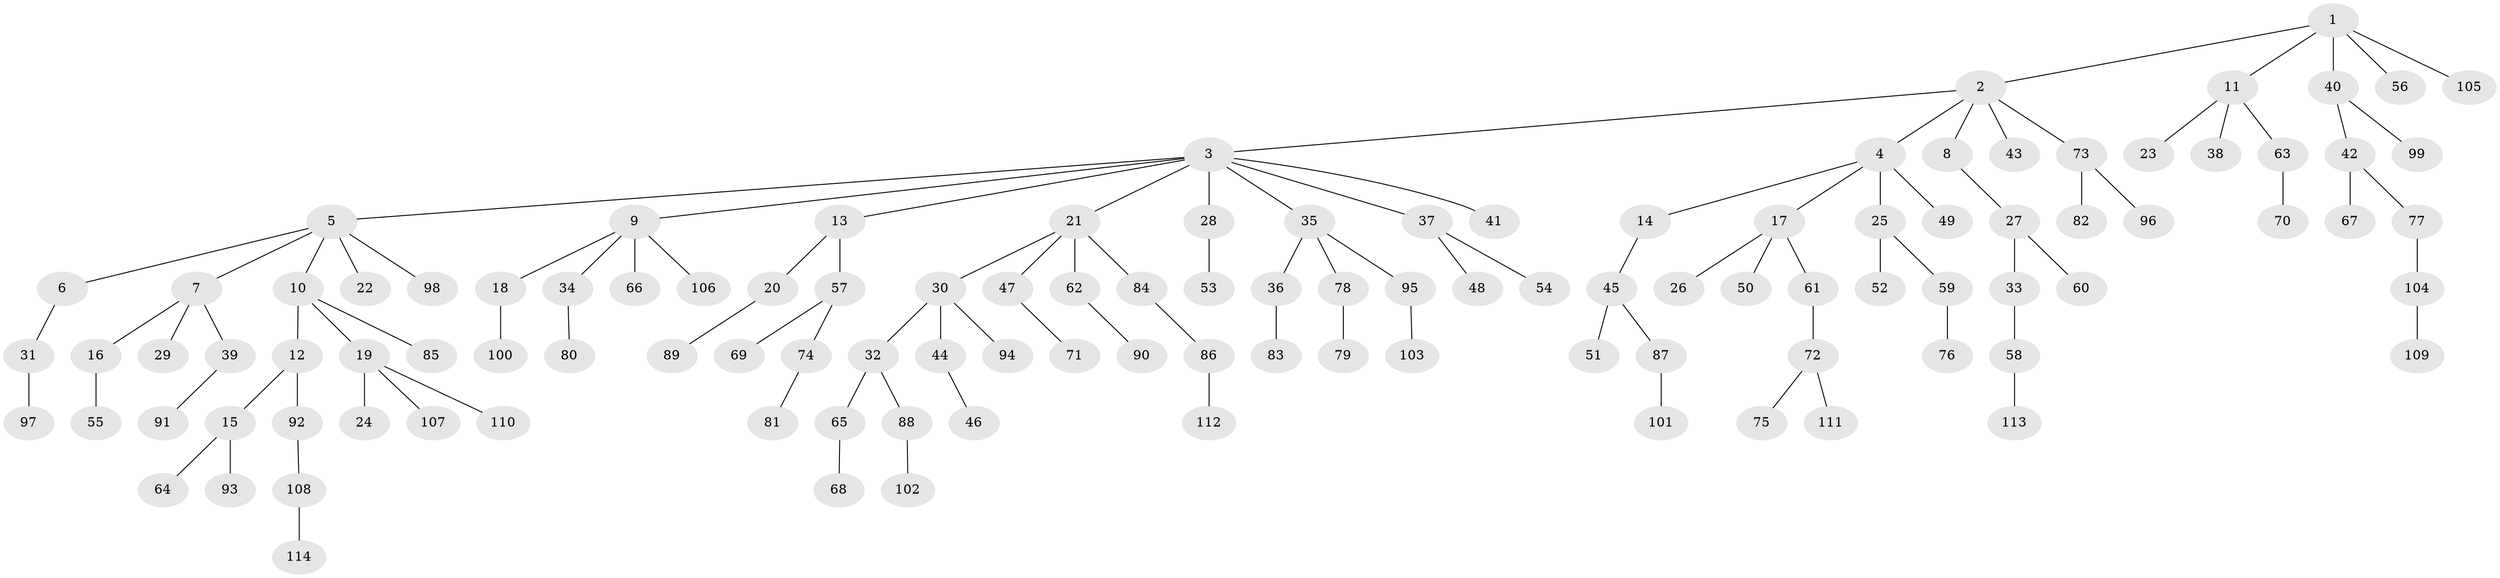// Generated by graph-tools (version 1.1) at 2025/26/03/09/25 03:26:26]
// undirected, 114 vertices, 113 edges
graph export_dot {
graph [start="1"]
  node [color=gray90,style=filled];
  1;
  2;
  3;
  4;
  5;
  6;
  7;
  8;
  9;
  10;
  11;
  12;
  13;
  14;
  15;
  16;
  17;
  18;
  19;
  20;
  21;
  22;
  23;
  24;
  25;
  26;
  27;
  28;
  29;
  30;
  31;
  32;
  33;
  34;
  35;
  36;
  37;
  38;
  39;
  40;
  41;
  42;
  43;
  44;
  45;
  46;
  47;
  48;
  49;
  50;
  51;
  52;
  53;
  54;
  55;
  56;
  57;
  58;
  59;
  60;
  61;
  62;
  63;
  64;
  65;
  66;
  67;
  68;
  69;
  70;
  71;
  72;
  73;
  74;
  75;
  76;
  77;
  78;
  79;
  80;
  81;
  82;
  83;
  84;
  85;
  86;
  87;
  88;
  89;
  90;
  91;
  92;
  93;
  94;
  95;
  96;
  97;
  98;
  99;
  100;
  101;
  102;
  103;
  104;
  105;
  106;
  107;
  108;
  109;
  110;
  111;
  112;
  113;
  114;
  1 -- 2;
  1 -- 11;
  1 -- 40;
  1 -- 56;
  1 -- 105;
  2 -- 3;
  2 -- 4;
  2 -- 8;
  2 -- 43;
  2 -- 73;
  3 -- 5;
  3 -- 9;
  3 -- 13;
  3 -- 21;
  3 -- 28;
  3 -- 35;
  3 -- 37;
  3 -- 41;
  4 -- 14;
  4 -- 17;
  4 -- 25;
  4 -- 49;
  5 -- 6;
  5 -- 7;
  5 -- 10;
  5 -- 22;
  5 -- 98;
  6 -- 31;
  7 -- 16;
  7 -- 29;
  7 -- 39;
  8 -- 27;
  9 -- 18;
  9 -- 34;
  9 -- 66;
  9 -- 106;
  10 -- 12;
  10 -- 19;
  10 -- 85;
  11 -- 23;
  11 -- 38;
  11 -- 63;
  12 -- 15;
  12 -- 92;
  13 -- 20;
  13 -- 57;
  14 -- 45;
  15 -- 64;
  15 -- 93;
  16 -- 55;
  17 -- 26;
  17 -- 50;
  17 -- 61;
  18 -- 100;
  19 -- 24;
  19 -- 107;
  19 -- 110;
  20 -- 89;
  21 -- 30;
  21 -- 47;
  21 -- 62;
  21 -- 84;
  25 -- 52;
  25 -- 59;
  27 -- 33;
  27 -- 60;
  28 -- 53;
  30 -- 32;
  30 -- 44;
  30 -- 94;
  31 -- 97;
  32 -- 65;
  32 -- 88;
  33 -- 58;
  34 -- 80;
  35 -- 36;
  35 -- 78;
  35 -- 95;
  36 -- 83;
  37 -- 48;
  37 -- 54;
  39 -- 91;
  40 -- 42;
  40 -- 99;
  42 -- 67;
  42 -- 77;
  44 -- 46;
  45 -- 51;
  45 -- 87;
  47 -- 71;
  57 -- 69;
  57 -- 74;
  58 -- 113;
  59 -- 76;
  61 -- 72;
  62 -- 90;
  63 -- 70;
  65 -- 68;
  72 -- 75;
  72 -- 111;
  73 -- 82;
  73 -- 96;
  74 -- 81;
  77 -- 104;
  78 -- 79;
  84 -- 86;
  86 -- 112;
  87 -- 101;
  88 -- 102;
  92 -- 108;
  95 -- 103;
  104 -- 109;
  108 -- 114;
}
